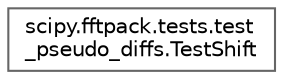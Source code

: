 digraph "Graphical Class Hierarchy"
{
 // LATEX_PDF_SIZE
  bgcolor="transparent";
  edge [fontname=Helvetica,fontsize=10,labelfontname=Helvetica,labelfontsize=10];
  node [fontname=Helvetica,fontsize=10,shape=box,height=0.2,width=0.4];
  rankdir="LR";
  Node0 [id="Node000000",label="scipy.fftpack.tests.test\l_pseudo_diffs.TestShift",height=0.2,width=0.4,color="grey40", fillcolor="white", style="filled",URL="$d4/d53/classscipy_1_1fftpack_1_1tests_1_1test__pseudo__diffs_1_1TestShift.html",tooltip=" "];
}
